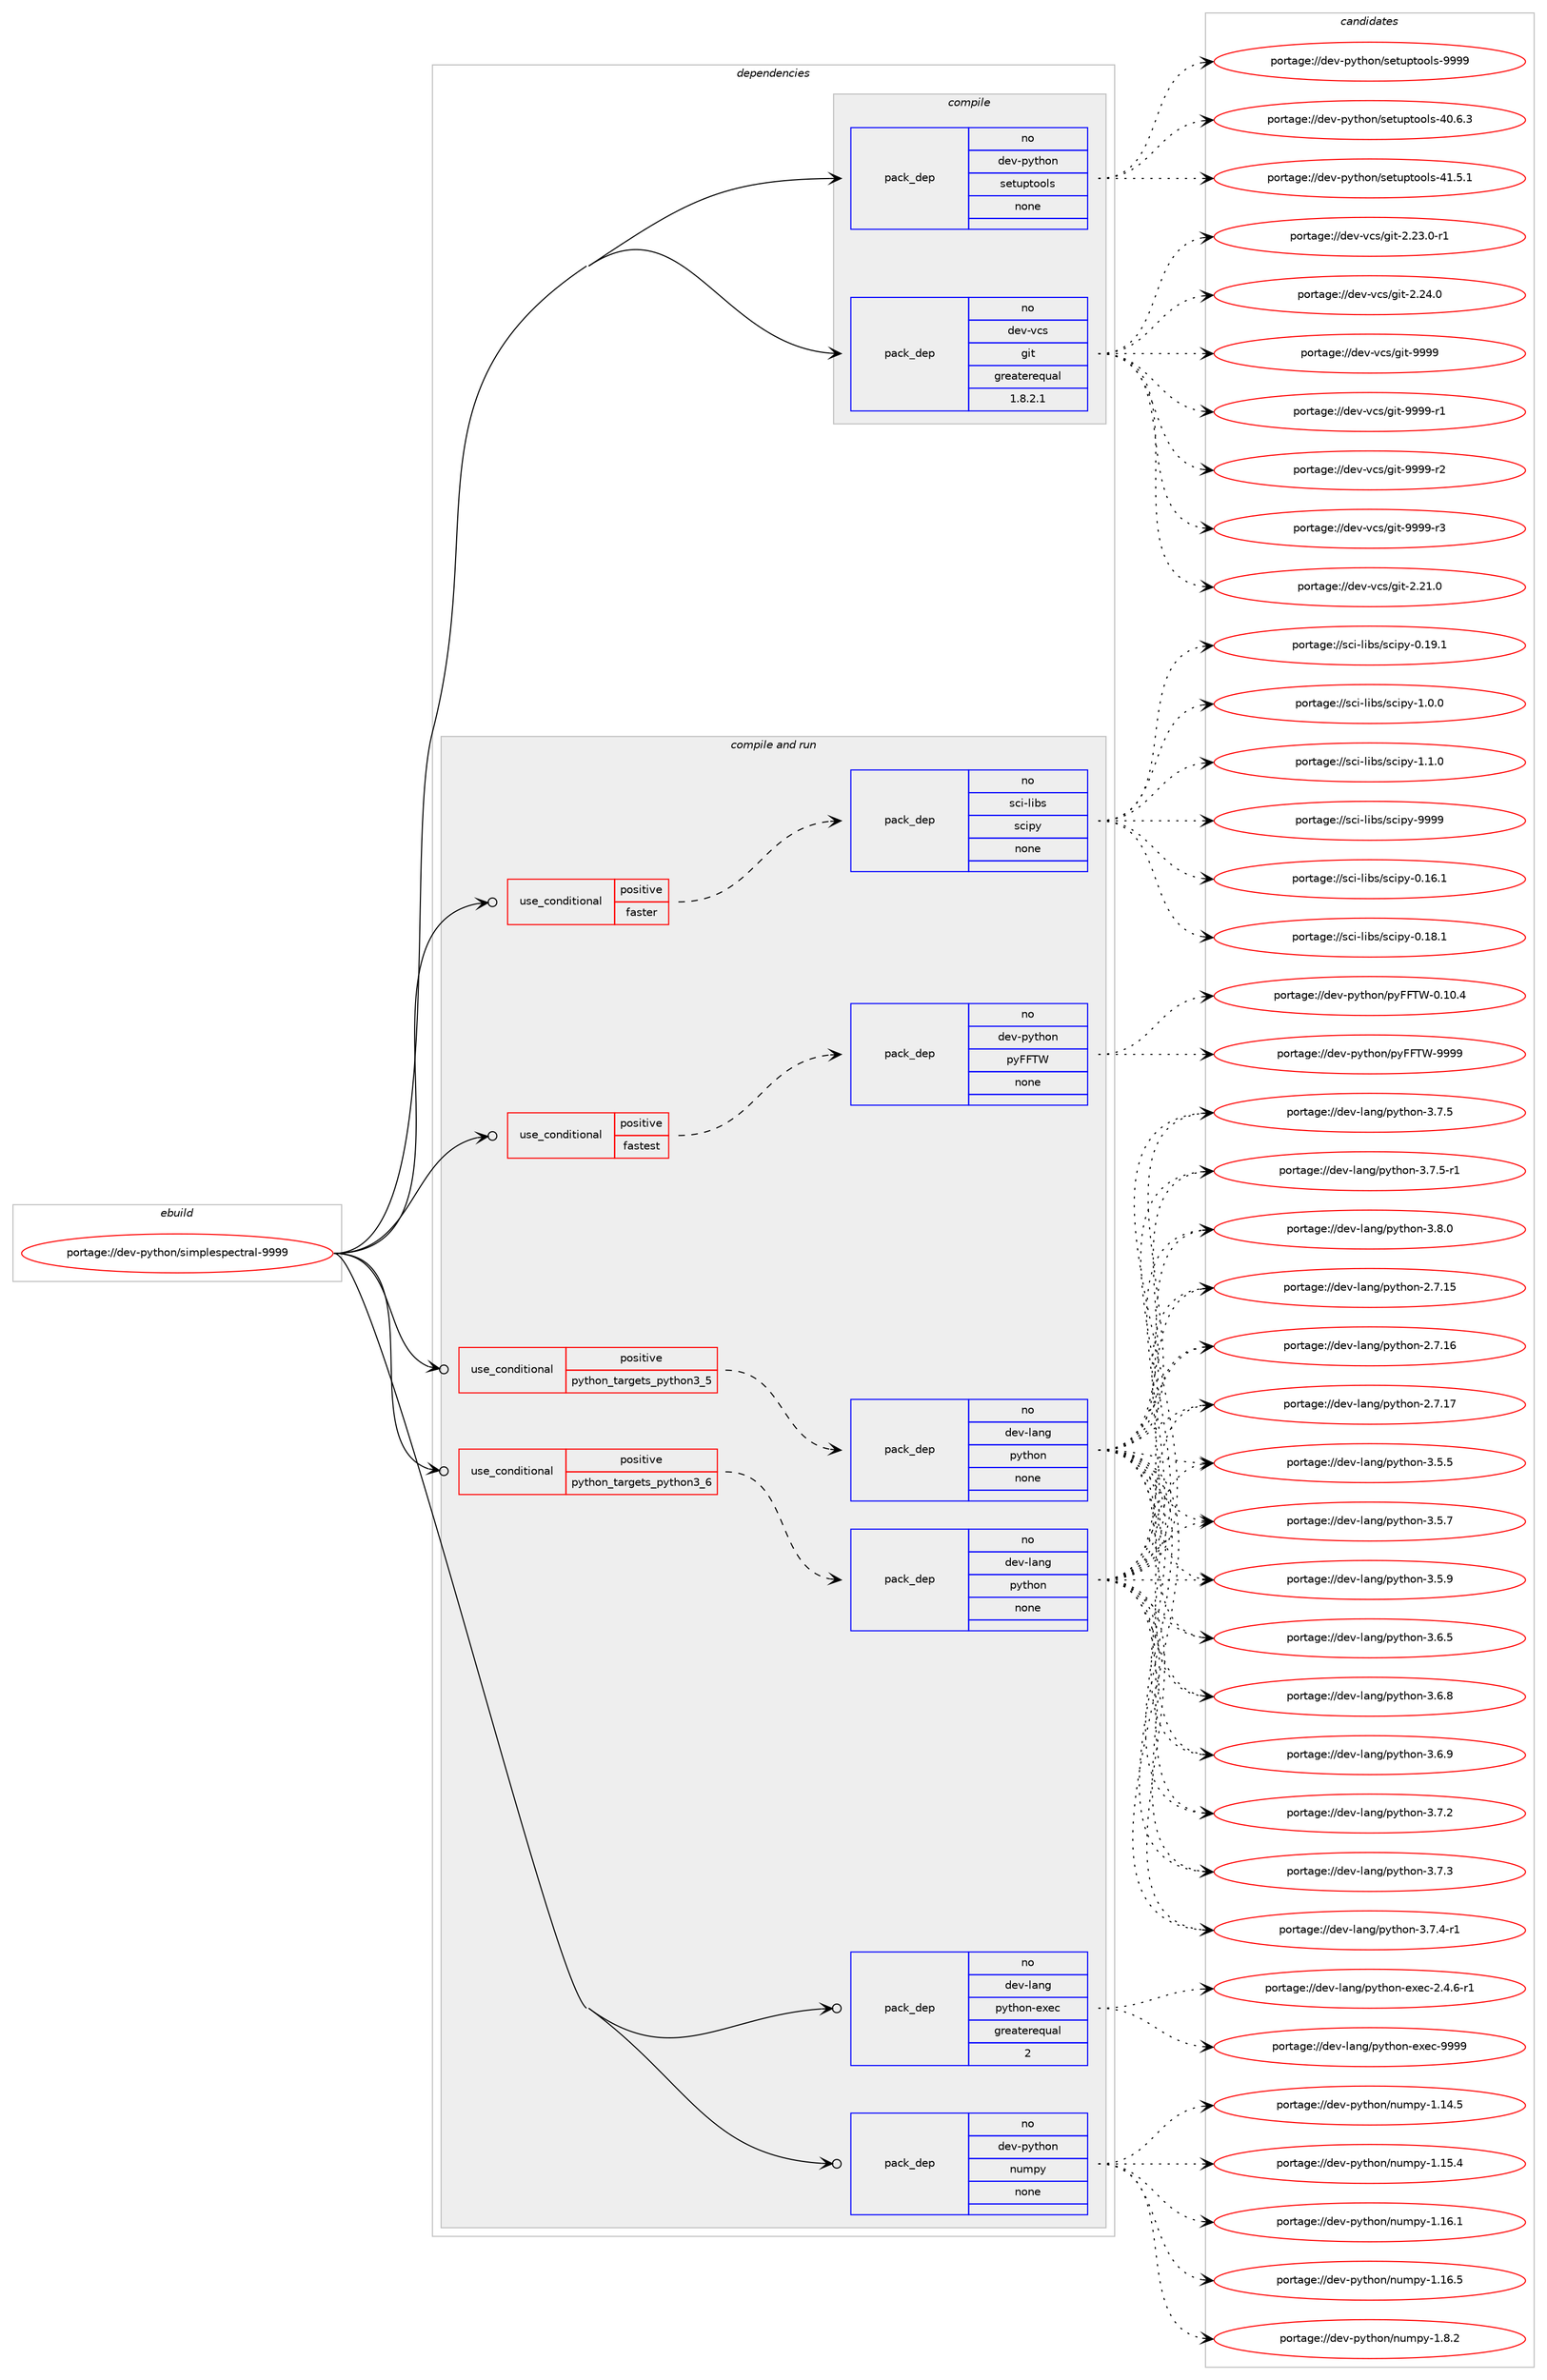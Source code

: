 digraph prolog {

# *************
# Graph options
# *************

newrank=true;
concentrate=true;
compound=true;
graph [rankdir=LR,fontname=Helvetica,fontsize=10,ranksep=1.5];#, ranksep=2.5, nodesep=0.2];
edge  [arrowhead=vee];
node  [fontname=Helvetica,fontsize=10];

# **********
# The ebuild
# **********

subgraph cluster_leftcol {
color=gray;
rank=same;
label=<<i>ebuild</i>>;
id [label="portage://dev-python/simplespectral-9999", color=red, width=4, href="../dev-python/simplespectral-9999.svg"];
}

# ****************
# The dependencies
# ****************

subgraph cluster_midcol {
color=gray;
label=<<i>dependencies</i>>;
subgraph cluster_compile {
fillcolor="#eeeeee";
style=filled;
label=<<i>compile</i>>;
subgraph pack130244 {
dependency172333 [label=<<TABLE BORDER="0" CELLBORDER="1" CELLSPACING="0" CELLPADDING="4" WIDTH="220"><TR><TD ROWSPAN="6" CELLPADDING="30">pack_dep</TD></TR><TR><TD WIDTH="110">no</TD></TR><TR><TD>dev-python</TD></TR><TR><TD>setuptools</TD></TR><TR><TD>none</TD></TR><TR><TD></TD></TR></TABLE>>, shape=none, color=blue];
}
id:e -> dependency172333:w [weight=20,style="solid",arrowhead="vee"];
subgraph pack130245 {
dependency172334 [label=<<TABLE BORDER="0" CELLBORDER="1" CELLSPACING="0" CELLPADDING="4" WIDTH="220"><TR><TD ROWSPAN="6" CELLPADDING="30">pack_dep</TD></TR><TR><TD WIDTH="110">no</TD></TR><TR><TD>dev-vcs</TD></TR><TR><TD>git</TD></TR><TR><TD>greaterequal</TD></TR><TR><TD>1.8.2.1</TD></TR></TABLE>>, shape=none, color=blue];
}
id:e -> dependency172334:w [weight=20,style="solid",arrowhead="vee"];
}
subgraph cluster_compileandrun {
fillcolor="#eeeeee";
style=filled;
label=<<i>compile and run</i>>;
subgraph cond38686 {
dependency172335 [label=<<TABLE BORDER="0" CELLBORDER="1" CELLSPACING="0" CELLPADDING="4"><TR><TD ROWSPAN="3" CELLPADDING="10">use_conditional</TD></TR><TR><TD>positive</TD></TR><TR><TD>faster</TD></TR></TABLE>>, shape=none, color=red];
subgraph pack130246 {
dependency172336 [label=<<TABLE BORDER="0" CELLBORDER="1" CELLSPACING="0" CELLPADDING="4" WIDTH="220"><TR><TD ROWSPAN="6" CELLPADDING="30">pack_dep</TD></TR><TR><TD WIDTH="110">no</TD></TR><TR><TD>sci-libs</TD></TR><TR><TD>scipy</TD></TR><TR><TD>none</TD></TR><TR><TD></TD></TR></TABLE>>, shape=none, color=blue];
}
dependency172335:e -> dependency172336:w [weight=20,style="dashed",arrowhead="vee"];
}
id:e -> dependency172335:w [weight=20,style="solid",arrowhead="odotvee"];
subgraph cond38687 {
dependency172337 [label=<<TABLE BORDER="0" CELLBORDER="1" CELLSPACING="0" CELLPADDING="4"><TR><TD ROWSPAN="3" CELLPADDING="10">use_conditional</TD></TR><TR><TD>positive</TD></TR><TR><TD>fastest</TD></TR></TABLE>>, shape=none, color=red];
subgraph pack130247 {
dependency172338 [label=<<TABLE BORDER="0" CELLBORDER="1" CELLSPACING="0" CELLPADDING="4" WIDTH="220"><TR><TD ROWSPAN="6" CELLPADDING="30">pack_dep</TD></TR><TR><TD WIDTH="110">no</TD></TR><TR><TD>dev-python</TD></TR><TR><TD>pyFFTW</TD></TR><TR><TD>none</TD></TR><TR><TD></TD></TR></TABLE>>, shape=none, color=blue];
}
dependency172337:e -> dependency172338:w [weight=20,style="dashed",arrowhead="vee"];
}
id:e -> dependency172337:w [weight=20,style="solid",arrowhead="odotvee"];
subgraph cond38688 {
dependency172339 [label=<<TABLE BORDER="0" CELLBORDER="1" CELLSPACING="0" CELLPADDING="4"><TR><TD ROWSPAN="3" CELLPADDING="10">use_conditional</TD></TR><TR><TD>positive</TD></TR><TR><TD>python_targets_python3_5</TD></TR></TABLE>>, shape=none, color=red];
subgraph pack130248 {
dependency172340 [label=<<TABLE BORDER="0" CELLBORDER="1" CELLSPACING="0" CELLPADDING="4" WIDTH="220"><TR><TD ROWSPAN="6" CELLPADDING="30">pack_dep</TD></TR><TR><TD WIDTH="110">no</TD></TR><TR><TD>dev-lang</TD></TR><TR><TD>python</TD></TR><TR><TD>none</TD></TR><TR><TD></TD></TR></TABLE>>, shape=none, color=blue];
}
dependency172339:e -> dependency172340:w [weight=20,style="dashed",arrowhead="vee"];
}
id:e -> dependency172339:w [weight=20,style="solid",arrowhead="odotvee"];
subgraph cond38689 {
dependency172341 [label=<<TABLE BORDER="0" CELLBORDER="1" CELLSPACING="0" CELLPADDING="4"><TR><TD ROWSPAN="3" CELLPADDING="10">use_conditional</TD></TR><TR><TD>positive</TD></TR><TR><TD>python_targets_python3_6</TD></TR></TABLE>>, shape=none, color=red];
subgraph pack130249 {
dependency172342 [label=<<TABLE BORDER="0" CELLBORDER="1" CELLSPACING="0" CELLPADDING="4" WIDTH="220"><TR><TD ROWSPAN="6" CELLPADDING="30">pack_dep</TD></TR><TR><TD WIDTH="110">no</TD></TR><TR><TD>dev-lang</TD></TR><TR><TD>python</TD></TR><TR><TD>none</TD></TR><TR><TD></TD></TR></TABLE>>, shape=none, color=blue];
}
dependency172341:e -> dependency172342:w [weight=20,style="dashed",arrowhead="vee"];
}
id:e -> dependency172341:w [weight=20,style="solid",arrowhead="odotvee"];
subgraph pack130250 {
dependency172343 [label=<<TABLE BORDER="0" CELLBORDER="1" CELLSPACING="0" CELLPADDING="4" WIDTH="220"><TR><TD ROWSPAN="6" CELLPADDING="30">pack_dep</TD></TR><TR><TD WIDTH="110">no</TD></TR><TR><TD>dev-lang</TD></TR><TR><TD>python-exec</TD></TR><TR><TD>greaterequal</TD></TR><TR><TD>2</TD></TR></TABLE>>, shape=none, color=blue];
}
id:e -> dependency172343:w [weight=20,style="solid",arrowhead="odotvee"];
subgraph pack130251 {
dependency172344 [label=<<TABLE BORDER="0" CELLBORDER="1" CELLSPACING="0" CELLPADDING="4" WIDTH="220"><TR><TD ROWSPAN="6" CELLPADDING="30">pack_dep</TD></TR><TR><TD WIDTH="110">no</TD></TR><TR><TD>dev-python</TD></TR><TR><TD>numpy</TD></TR><TR><TD>none</TD></TR><TR><TD></TD></TR></TABLE>>, shape=none, color=blue];
}
id:e -> dependency172344:w [weight=20,style="solid",arrowhead="odotvee"];
}
subgraph cluster_run {
fillcolor="#eeeeee";
style=filled;
label=<<i>run</i>>;
}
}

# **************
# The candidates
# **************

subgraph cluster_choices {
rank=same;
color=gray;
label=<<i>candidates</i>>;

subgraph choice130244 {
color=black;
nodesep=1;
choiceportage100101118451121211161041111104711510111611711211611111110811545524846544651 [label="portage://dev-python/setuptools-40.6.3", color=red, width=4,href="../dev-python/setuptools-40.6.3.svg"];
choiceportage100101118451121211161041111104711510111611711211611111110811545524946534649 [label="portage://dev-python/setuptools-41.5.1", color=red, width=4,href="../dev-python/setuptools-41.5.1.svg"];
choiceportage10010111845112121116104111110471151011161171121161111111081154557575757 [label="portage://dev-python/setuptools-9999", color=red, width=4,href="../dev-python/setuptools-9999.svg"];
dependency172333:e -> choiceportage100101118451121211161041111104711510111611711211611111110811545524846544651:w [style=dotted,weight="100"];
dependency172333:e -> choiceportage100101118451121211161041111104711510111611711211611111110811545524946534649:w [style=dotted,weight="100"];
dependency172333:e -> choiceportage10010111845112121116104111110471151011161171121161111111081154557575757:w [style=dotted,weight="100"];
}
subgraph choice130245 {
color=black;
nodesep=1;
choiceportage10010111845118991154710310511645504650494648 [label="portage://dev-vcs/git-2.21.0", color=red, width=4,href="../dev-vcs/git-2.21.0.svg"];
choiceportage100101118451189911547103105116455046505146484511449 [label="portage://dev-vcs/git-2.23.0-r1", color=red, width=4,href="../dev-vcs/git-2.23.0-r1.svg"];
choiceportage10010111845118991154710310511645504650524648 [label="portage://dev-vcs/git-2.24.0", color=red, width=4,href="../dev-vcs/git-2.24.0.svg"];
choiceportage1001011184511899115471031051164557575757 [label="portage://dev-vcs/git-9999", color=red, width=4,href="../dev-vcs/git-9999.svg"];
choiceportage10010111845118991154710310511645575757574511449 [label="portage://dev-vcs/git-9999-r1", color=red, width=4,href="../dev-vcs/git-9999-r1.svg"];
choiceportage10010111845118991154710310511645575757574511450 [label="portage://dev-vcs/git-9999-r2", color=red, width=4,href="../dev-vcs/git-9999-r2.svg"];
choiceportage10010111845118991154710310511645575757574511451 [label="portage://dev-vcs/git-9999-r3", color=red, width=4,href="../dev-vcs/git-9999-r3.svg"];
dependency172334:e -> choiceportage10010111845118991154710310511645504650494648:w [style=dotted,weight="100"];
dependency172334:e -> choiceportage100101118451189911547103105116455046505146484511449:w [style=dotted,weight="100"];
dependency172334:e -> choiceportage10010111845118991154710310511645504650524648:w [style=dotted,weight="100"];
dependency172334:e -> choiceportage1001011184511899115471031051164557575757:w [style=dotted,weight="100"];
dependency172334:e -> choiceportage10010111845118991154710310511645575757574511449:w [style=dotted,weight="100"];
dependency172334:e -> choiceportage10010111845118991154710310511645575757574511450:w [style=dotted,weight="100"];
dependency172334:e -> choiceportage10010111845118991154710310511645575757574511451:w [style=dotted,weight="100"];
}
subgraph choice130246 {
color=black;
nodesep=1;
choiceportage115991054510810598115471159910511212145484649544649 [label="portage://sci-libs/scipy-0.16.1", color=red, width=4,href="../sci-libs/scipy-0.16.1.svg"];
choiceportage115991054510810598115471159910511212145484649564649 [label="portage://sci-libs/scipy-0.18.1", color=red, width=4,href="../sci-libs/scipy-0.18.1.svg"];
choiceportage115991054510810598115471159910511212145484649574649 [label="portage://sci-libs/scipy-0.19.1", color=red, width=4,href="../sci-libs/scipy-0.19.1.svg"];
choiceportage1159910545108105981154711599105112121454946484648 [label="portage://sci-libs/scipy-1.0.0", color=red, width=4,href="../sci-libs/scipy-1.0.0.svg"];
choiceportage1159910545108105981154711599105112121454946494648 [label="portage://sci-libs/scipy-1.1.0", color=red, width=4,href="../sci-libs/scipy-1.1.0.svg"];
choiceportage11599105451081059811547115991051121214557575757 [label="portage://sci-libs/scipy-9999", color=red, width=4,href="../sci-libs/scipy-9999.svg"];
dependency172336:e -> choiceportage115991054510810598115471159910511212145484649544649:w [style=dotted,weight="100"];
dependency172336:e -> choiceportage115991054510810598115471159910511212145484649564649:w [style=dotted,weight="100"];
dependency172336:e -> choiceportage115991054510810598115471159910511212145484649574649:w [style=dotted,weight="100"];
dependency172336:e -> choiceportage1159910545108105981154711599105112121454946484648:w [style=dotted,weight="100"];
dependency172336:e -> choiceportage1159910545108105981154711599105112121454946494648:w [style=dotted,weight="100"];
dependency172336:e -> choiceportage11599105451081059811547115991051121214557575757:w [style=dotted,weight="100"];
}
subgraph choice130247 {
color=black;
nodesep=1;
choiceportage10010111845112121116104111110471121217070848745484649484652 [label="portage://dev-python/pyFFTW-0.10.4", color=red, width=4,href="../dev-python/pyFFTW-0.10.4.svg"];
choiceportage1001011184511212111610411111047112121707084874557575757 [label="portage://dev-python/pyFFTW-9999", color=red, width=4,href="../dev-python/pyFFTW-9999.svg"];
dependency172338:e -> choiceportage10010111845112121116104111110471121217070848745484649484652:w [style=dotted,weight="100"];
dependency172338:e -> choiceportage1001011184511212111610411111047112121707084874557575757:w [style=dotted,weight="100"];
}
subgraph choice130248 {
color=black;
nodesep=1;
choiceportage10010111845108971101034711212111610411111045504655464953 [label="portage://dev-lang/python-2.7.15", color=red, width=4,href="../dev-lang/python-2.7.15.svg"];
choiceportage10010111845108971101034711212111610411111045504655464954 [label="portage://dev-lang/python-2.7.16", color=red, width=4,href="../dev-lang/python-2.7.16.svg"];
choiceportage10010111845108971101034711212111610411111045504655464955 [label="portage://dev-lang/python-2.7.17", color=red, width=4,href="../dev-lang/python-2.7.17.svg"];
choiceportage100101118451089711010347112121116104111110455146534653 [label="portage://dev-lang/python-3.5.5", color=red, width=4,href="../dev-lang/python-3.5.5.svg"];
choiceportage100101118451089711010347112121116104111110455146534655 [label="portage://dev-lang/python-3.5.7", color=red, width=4,href="../dev-lang/python-3.5.7.svg"];
choiceportage100101118451089711010347112121116104111110455146534657 [label="portage://dev-lang/python-3.5.9", color=red, width=4,href="../dev-lang/python-3.5.9.svg"];
choiceportage100101118451089711010347112121116104111110455146544653 [label="portage://dev-lang/python-3.6.5", color=red, width=4,href="../dev-lang/python-3.6.5.svg"];
choiceportage100101118451089711010347112121116104111110455146544656 [label="portage://dev-lang/python-3.6.8", color=red, width=4,href="../dev-lang/python-3.6.8.svg"];
choiceportage100101118451089711010347112121116104111110455146544657 [label="portage://dev-lang/python-3.6.9", color=red, width=4,href="../dev-lang/python-3.6.9.svg"];
choiceportage100101118451089711010347112121116104111110455146554650 [label="portage://dev-lang/python-3.7.2", color=red, width=4,href="../dev-lang/python-3.7.2.svg"];
choiceportage100101118451089711010347112121116104111110455146554651 [label="portage://dev-lang/python-3.7.3", color=red, width=4,href="../dev-lang/python-3.7.3.svg"];
choiceportage1001011184510897110103471121211161041111104551465546524511449 [label="portage://dev-lang/python-3.7.4-r1", color=red, width=4,href="../dev-lang/python-3.7.4-r1.svg"];
choiceportage100101118451089711010347112121116104111110455146554653 [label="portage://dev-lang/python-3.7.5", color=red, width=4,href="../dev-lang/python-3.7.5.svg"];
choiceportage1001011184510897110103471121211161041111104551465546534511449 [label="portage://dev-lang/python-3.7.5-r1", color=red, width=4,href="../dev-lang/python-3.7.5-r1.svg"];
choiceportage100101118451089711010347112121116104111110455146564648 [label="portage://dev-lang/python-3.8.0", color=red, width=4,href="../dev-lang/python-3.8.0.svg"];
dependency172340:e -> choiceportage10010111845108971101034711212111610411111045504655464953:w [style=dotted,weight="100"];
dependency172340:e -> choiceportage10010111845108971101034711212111610411111045504655464954:w [style=dotted,weight="100"];
dependency172340:e -> choiceportage10010111845108971101034711212111610411111045504655464955:w [style=dotted,weight="100"];
dependency172340:e -> choiceportage100101118451089711010347112121116104111110455146534653:w [style=dotted,weight="100"];
dependency172340:e -> choiceportage100101118451089711010347112121116104111110455146534655:w [style=dotted,weight="100"];
dependency172340:e -> choiceportage100101118451089711010347112121116104111110455146534657:w [style=dotted,weight="100"];
dependency172340:e -> choiceportage100101118451089711010347112121116104111110455146544653:w [style=dotted,weight="100"];
dependency172340:e -> choiceportage100101118451089711010347112121116104111110455146544656:w [style=dotted,weight="100"];
dependency172340:e -> choiceportage100101118451089711010347112121116104111110455146544657:w [style=dotted,weight="100"];
dependency172340:e -> choiceportage100101118451089711010347112121116104111110455146554650:w [style=dotted,weight="100"];
dependency172340:e -> choiceportage100101118451089711010347112121116104111110455146554651:w [style=dotted,weight="100"];
dependency172340:e -> choiceportage1001011184510897110103471121211161041111104551465546524511449:w [style=dotted,weight="100"];
dependency172340:e -> choiceportage100101118451089711010347112121116104111110455146554653:w [style=dotted,weight="100"];
dependency172340:e -> choiceportage1001011184510897110103471121211161041111104551465546534511449:w [style=dotted,weight="100"];
dependency172340:e -> choiceportage100101118451089711010347112121116104111110455146564648:w [style=dotted,weight="100"];
}
subgraph choice130249 {
color=black;
nodesep=1;
choiceportage10010111845108971101034711212111610411111045504655464953 [label="portage://dev-lang/python-2.7.15", color=red, width=4,href="../dev-lang/python-2.7.15.svg"];
choiceportage10010111845108971101034711212111610411111045504655464954 [label="portage://dev-lang/python-2.7.16", color=red, width=4,href="../dev-lang/python-2.7.16.svg"];
choiceportage10010111845108971101034711212111610411111045504655464955 [label="portage://dev-lang/python-2.7.17", color=red, width=4,href="../dev-lang/python-2.7.17.svg"];
choiceportage100101118451089711010347112121116104111110455146534653 [label="portage://dev-lang/python-3.5.5", color=red, width=4,href="../dev-lang/python-3.5.5.svg"];
choiceportage100101118451089711010347112121116104111110455146534655 [label="portage://dev-lang/python-3.5.7", color=red, width=4,href="../dev-lang/python-3.5.7.svg"];
choiceportage100101118451089711010347112121116104111110455146534657 [label="portage://dev-lang/python-3.5.9", color=red, width=4,href="../dev-lang/python-3.5.9.svg"];
choiceportage100101118451089711010347112121116104111110455146544653 [label="portage://dev-lang/python-3.6.5", color=red, width=4,href="../dev-lang/python-3.6.5.svg"];
choiceportage100101118451089711010347112121116104111110455146544656 [label="portage://dev-lang/python-3.6.8", color=red, width=4,href="../dev-lang/python-3.6.8.svg"];
choiceportage100101118451089711010347112121116104111110455146544657 [label="portage://dev-lang/python-3.6.9", color=red, width=4,href="../dev-lang/python-3.6.9.svg"];
choiceportage100101118451089711010347112121116104111110455146554650 [label="portage://dev-lang/python-3.7.2", color=red, width=4,href="../dev-lang/python-3.7.2.svg"];
choiceportage100101118451089711010347112121116104111110455146554651 [label="portage://dev-lang/python-3.7.3", color=red, width=4,href="../dev-lang/python-3.7.3.svg"];
choiceportage1001011184510897110103471121211161041111104551465546524511449 [label="portage://dev-lang/python-3.7.4-r1", color=red, width=4,href="../dev-lang/python-3.7.4-r1.svg"];
choiceportage100101118451089711010347112121116104111110455146554653 [label="portage://dev-lang/python-3.7.5", color=red, width=4,href="../dev-lang/python-3.7.5.svg"];
choiceportage1001011184510897110103471121211161041111104551465546534511449 [label="portage://dev-lang/python-3.7.5-r1", color=red, width=4,href="../dev-lang/python-3.7.5-r1.svg"];
choiceportage100101118451089711010347112121116104111110455146564648 [label="portage://dev-lang/python-3.8.0", color=red, width=4,href="../dev-lang/python-3.8.0.svg"];
dependency172342:e -> choiceportage10010111845108971101034711212111610411111045504655464953:w [style=dotted,weight="100"];
dependency172342:e -> choiceportage10010111845108971101034711212111610411111045504655464954:w [style=dotted,weight="100"];
dependency172342:e -> choiceportage10010111845108971101034711212111610411111045504655464955:w [style=dotted,weight="100"];
dependency172342:e -> choiceportage100101118451089711010347112121116104111110455146534653:w [style=dotted,weight="100"];
dependency172342:e -> choiceportage100101118451089711010347112121116104111110455146534655:w [style=dotted,weight="100"];
dependency172342:e -> choiceportage100101118451089711010347112121116104111110455146534657:w [style=dotted,weight="100"];
dependency172342:e -> choiceportage100101118451089711010347112121116104111110455146544653:w [style=dotted,weight="100"];
dependency172342:e -> choiceportage100101118451089711010347112121116104111110455146544656:w [style=dotted,weight="100"];
dependency172342:e -> choiceportage100101118451089711010347112121116104111110455146544657:w [style=dotted,weight="100"];
dependency172342:e -> choiceportage100101118451089711010347112121116104111110455146554650:w [style=dotted,weight="100"];
dependency172342:e -> choiceportage100101118451089711010347112121116104111110455146554651:w [style=dotted,weight="100"];
dependency172342:e -> choiceportage1001011184510897110103471121211161041111104551465546524511449:w [style=dotted,weight="100"];
dependency172342:e -> choiceportage100101118451089711010347112121116104111110455146554653:w [style=dotted,weight="100"];
dependency172342:e -> choiceportage1001011184510897110103471121211161041111104551465546534511449:w [style=dotted,weight="100"];
dependency172342:e -> choiceportage100101118451089711010347112121116104111110455146564648:w [style=dotted,weight="100"];
}
subgraph choice130250 {
color=black;
nodesep=1;
choiceportage10010111845108971101034711212111610411111045101120101994550465246544511449 [label="portage://dev-lang/python-exec-2.4.6-r1", color=red, width=4,href="../dev-lang/python-exec-2.4.6-r1.svg"];
choiceportage10010111845108971101034711212111610411111045101120101994557575757 [label="portage://dev-lang/python-exec-9999", color=red, width=4,href="../dev-lang/python-exec-9999.svg"];
dependency172343:e -> choiceportage10010111845108971101034711212111610411111045101120101994550465246544511449:w [style=dotted,weight="100"];
dependency172343:e -> choiceportage10010111845108971101034711212111610411111045101120101994557575757:w [style=dotted,weight="100"];
}
subgraph choice130251 {
color=black;
nodesep=1;
choiceportage100101118451121211161041111104711011710911212145494649524653 [label="portage://dev-python/numpy-1.14.5", color=red, width=4,href="../dev-python/numpy-1.14.5.svg"];
choiceportage100101118451121211161041111104711011710911212145494649534652 [label="portage://dev-python/numpy-1.15.4", color=red, width=4,href="../dev-python/numpy-1.15.4.svg"];
choiceportage100101118451121211161041111104711011710911212145494649544649 [label="portage://dev-python/numpy-1.16.1", color=red, width=4,href="../dev-python/numpy-1.16.1.svg"];
choiceportage100101118451121211161041111104711011710911212145494649544653 [label="portage://dev-python/numpy-1.16.5", color=red, width=4,href="../dev-python/numpy-1.16.5.svg"];
choiceportage1001011184511212111610411111047110117109112121454946564650 [label="portage://dev-python/numpy-1.8.2", color=red, width=4,href="../dev-python/numpy-1.8.2.svg"];
dependency172344:e -> choiceportage100101118451121211161041111104711011710911212145494649524653:w [style=dotted,weight="100"];
dependency172344:e -> choiceportage100101118451121211161041111104711011710911212145494649534652:w [style=dotted,weight="100"];
dependency172344:e -> choiceportage100101118451121211161041111104711011710911212145494649544649:w [style=dotted,weight="100"];
dependency172344:e -> choiceportage100101118451121211161041111104711011710911212145494649544653:w [style=dotted,weight="100"];
dependency172344:e -> choiceportage1001011184511212111610411111047110117109112121454946564650:w [style=dotted,weight="100"];
}
}

}
